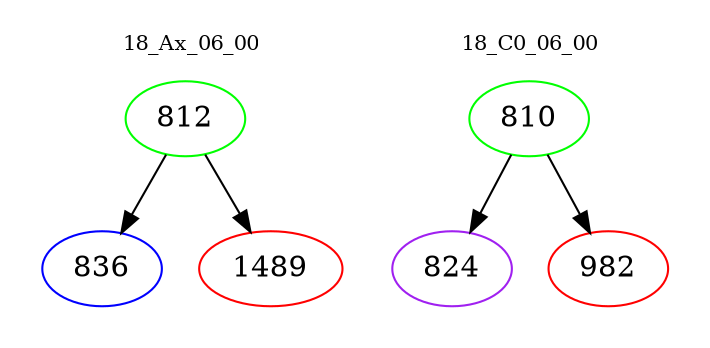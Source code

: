 digraph{
subgraph cluster_0 {
color = white
label = "18_Ax_06_00";
fontsize=10;
T0_812 [label="812", color="green"]
T0_812 -> T0_836 [color="black"]
T0_836 [label="836", color="blue"]
T0_812 -> T0_1489 [color="black"]
T0_1489 [label="1489", color="red"]
}
subgraph cluster_1 {
color = white
label = "18_C0_06_00";
fontsize=10;
T1_810 [label="810", color="green"]
T1_810 -> T1_824 [color="black"]
T1_824 [label="824", color="purple"]
T1_810 -> T1_982 [color="black"]
T1_982 [label="982", color="red"]
}
}
